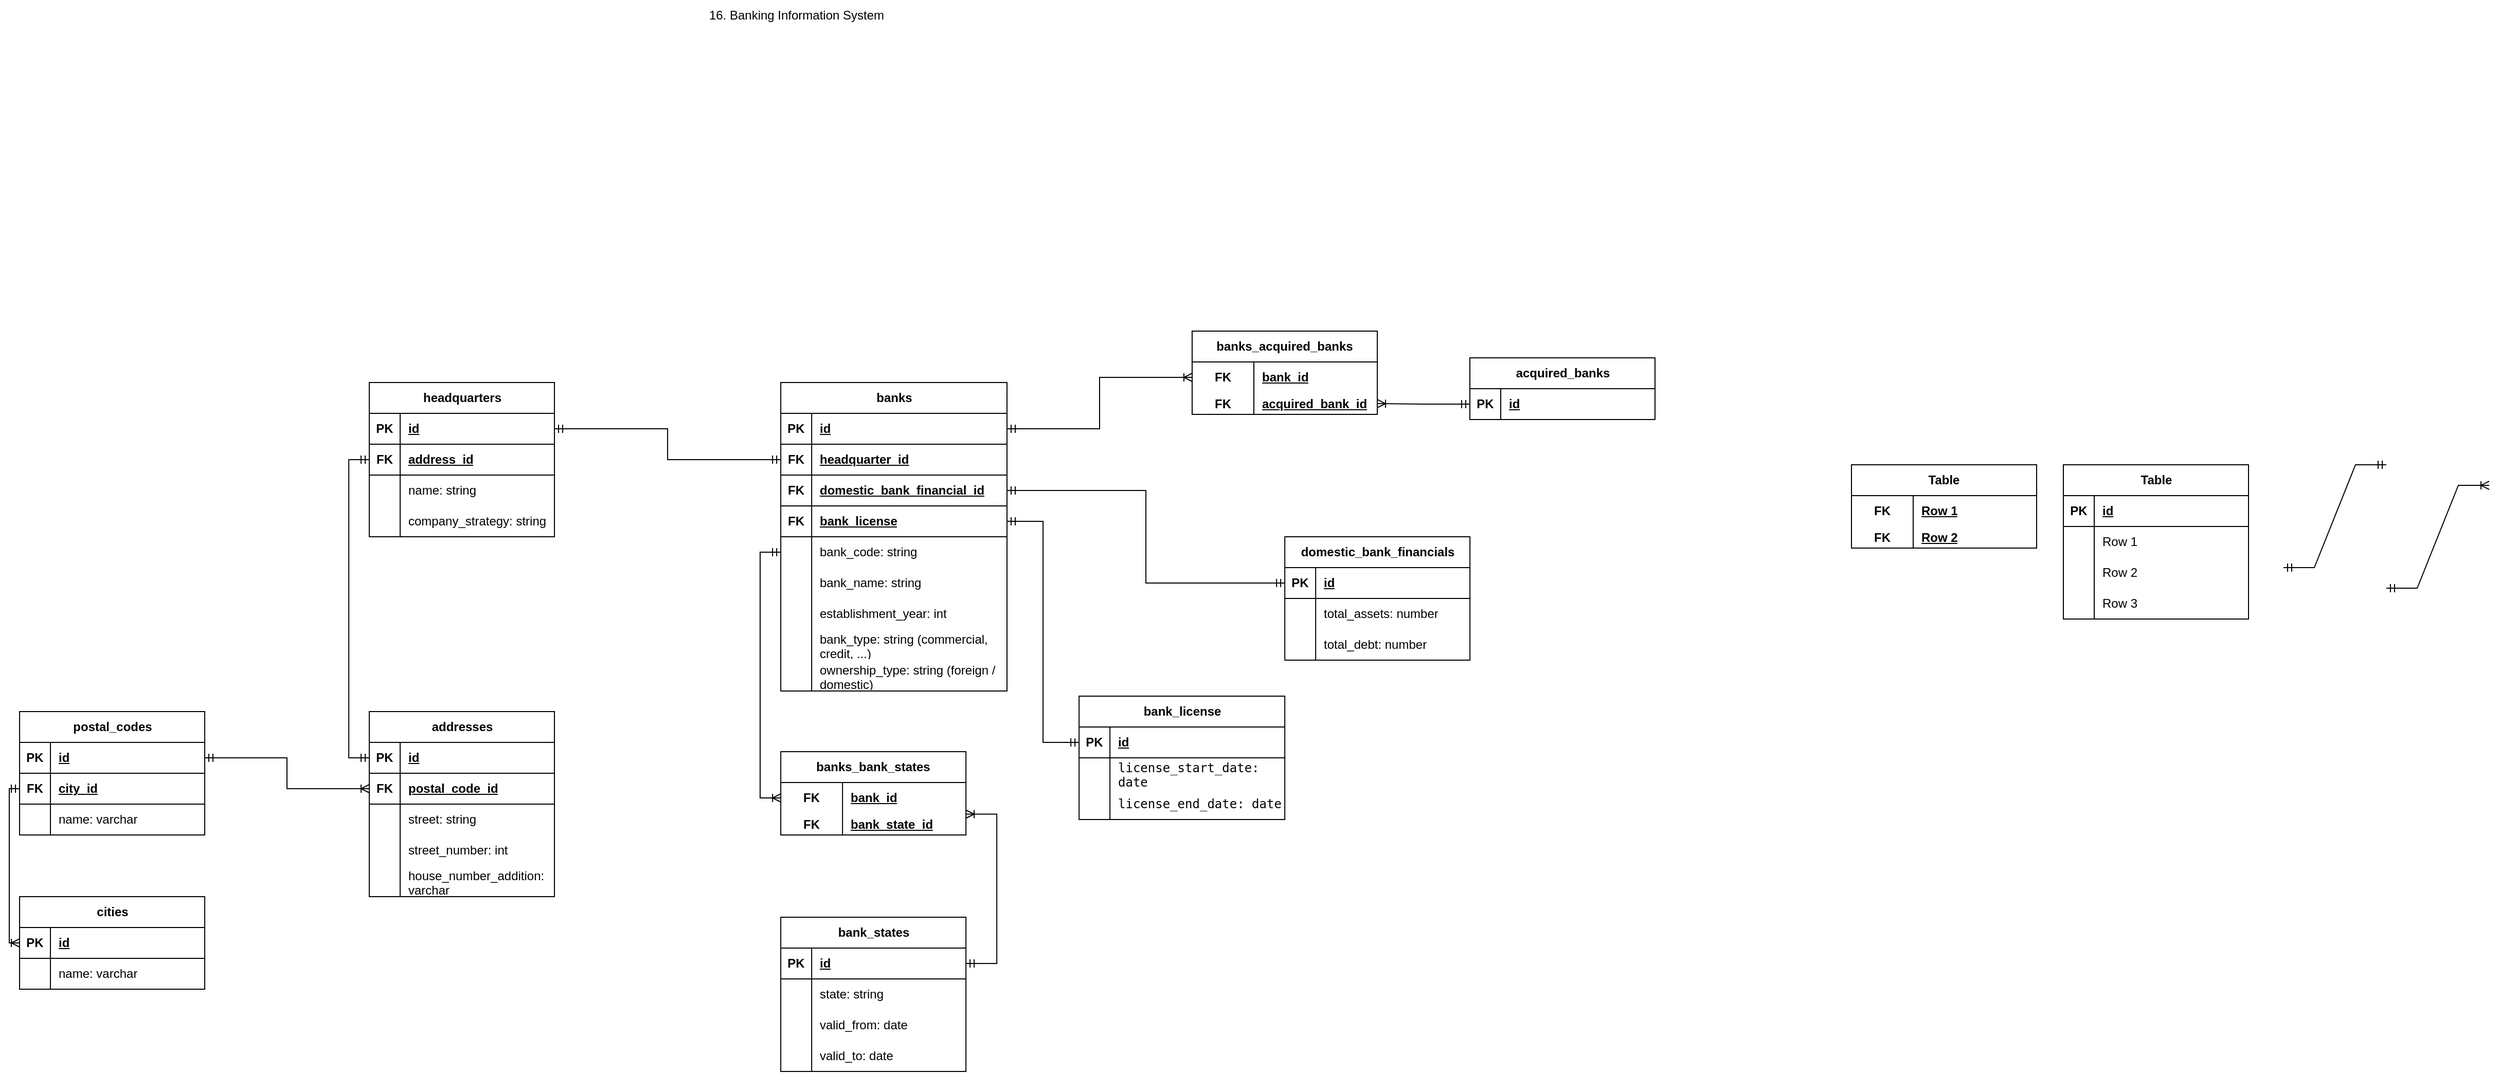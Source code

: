 <mxfile version="28.1.2">
  <diagram name="Seite-1" id="O4kuUY-iSttNeFvmn_jJ">
    <mxGraphModel dx="2037" dy="1061" grid="1" gridSize="10" guides="1" tooltips="1" connect="1" arrows="1" fold="1" page="1" pageScale="1" pageWidth="827" pageHeight="1169" math="0" shadow="0">
      <root>
        <mxCell id="0" />
        <mxCell id="1" parent="0" />
        <mxCell id="hnY8kF6j4cLC_zVvnhcx-1" value="Table" style="shape=table;startSize=30;container=1;collapsible=1;childLayout=tableLayout;fixedRows=1;rowLines=0;fontStyle=1;align=center;resizeLast=1;html=1;" parent="1" vertex="1">
          <mxGeometry x="2067" y="500" width="180" height="150" as="geometry" />
        </mxCell>
        <mxCell id="hnY8kF6j4cLC_zVvnhcx-2" value="" style="shape=tableRow;horizontal=0;startSize=0;swimlaneHead=0;swimlaneBody=0;fillColor=none;collapsible=0;dropTarget=0;points=[[0,0.5],[1,0.5]];portConstraint=eastwest;top=0;left=0;right=0;bottom=1;" parent="hnY8kF6j4cLC_zVvnhcx-1" vertex="1">
          <mxGeometry y="30" width="180" height="30" as="geometry" />
        </mxCell>
        <mxCell id="hnY8kF6j4cLC_zVvnhcx-3" value="PK" style="shape=partialRectangle;connectable=0;fillColor=none;top=0;left=0;bottom=0;right=0;fontStyle=1;overflow=hidden;whiteSpace=wrap;html=1;" parent="hnY8kF6j4cLC_zVvnhcx-2" vertex="1">
          <mxGeometry width="30" height="30" as="geometry">
            <mxRectangle width="30" height="30" as="alternateBounds" />
          </mxGeometry>
        </mxCell>
        <mxCell id="hnY8kF6j4cLC_zVvnhcx-4" value="id" style="shape=partialRectangle;connectable=0;fillColor=none;top=0;left=0;bottom=0;right=0;align=left;spacingLeft=6;fontStyle=5;overflow=hidden;whiteSpace=wrap;html=1;" parent="hnY8kF6j4cLC_zVvnhcx-2" vertex="1">
          <mxGeometry x="30" width="150" height="30" as="geometry">
            <mxRectangle width="150" height="30" as="alternateBounds" />
          </mxGeometry>
        </mxCell>
        <mxCell id="hnY8kF6j4cLC_zVvnhcx-5" value="" style="shape=tableRow;horizontal=0;startSize=0;swimlaneHead=0;swimlaneBody=0;fillColor=none;collapsible=0;dropTarget=0;points=[[0,0.5],[1,0.5]];portConstraint=eastwest;top=0;left=0;right=0;bottom=0;" parent="hnY8kF6j4cLC_zVvnhcx-1" vertex="1">
          <mxGeometry y="60" width="180" height="30" as="geometry" />
        </mxCell>
        <mxCell id="hnY8kF6j4cLC_zVvnhcx-6" value="" style="shape=partialRectangle;connectable=0;fillColor=none;top=0;left=0;bottom=0;right=0;editable=1;overflow=hidden;whiteSpace=wrap;html=1;" parent="hnY8kF6j4cLC_zVvnhcx-5" vertex="1">
          <mxGeometry width="30" height="30" as="geometry">
            <mxRectangle width="30" height="30" as="alternateBounds" />
          </mxGeometry>
        </mxCell>
        <mxCell id="hnY8kF6j4cLC_zVvnhcx-7" value="Row 1" style="shape=partialRectangle;connectable=0;fillColor=none;top=0;left=0;bottom=0;right=0;align=left;spacingLeft=6;overflow=hidden;whiteSpace=wrap;html=1;" parent="hnY8kF6j4cLC_zVvnhcx-5" vertex="1">
          <mxGeometry x="30" width="150" height="30" as="geometry">
            <mxRectangle width="150" height="30" as="alternateBounds" />
          </mxGeometry>
        </mxCell>
        <mxCell id="hnY8kF6j4cLC_zVvnhcx-8" value="" style="shape=tableRow;horizontal=0;startSize=0;swimlaneHead=0;swimlaneBody=0;fillColor=none;collapsible=0;dropTarget=0;points=[[0,0.5],[1,0.5]];portConstraint=eastwest;top=0;left=0;right=0;bottom=0;" parent="hnY8kF6j4cLC_zVvnhcx-1" vertex="1">
          <mxGeometry y="90" width="180" height="30" as="geometry" />
        </mxCell>
        <mxCell id="hnY8kF6j4cLC_zVvnhcx-9" value="" style="shape=partialRectangle;connectable=0;fillColor=none;top=0;left=0;bottom=0;right=0;editable=1;overflow=hidden;whiteSpace=wrap;html=1;" parent="hnY8kF6j4cLC_zVvnhcx-8" vertex="1">
          <mxGeometry width="30" height="30" as="geometry">
            <mxRectangle width="30" height="30" as="alternateBounds" />
          </mxGeometry>
        </mxCell>
        <mxCell id="hnY8kF6j4cLC_zVvnhcx-10" value="Row 2" style="shape=partialRectangle;connectable=0;fillColor=none;top=0;left=0;bottom=0;right=0;align=left;spacingLeft=6;overflow=hidden;whiteSpace=wrap;html=1;" parent="hnY8kF6j4cLC_zVvnhcx-8" vertex="1">
          <mxGeometry x="30" width="150" height="30" as="geometry">
            <mxRectangle width="150" height="30" as="alternateBounds" />
          </mxGeometry>
        </mxCell>
        <mxCell id="hnY8kF6j4cLC_zVvnhcx-11" value="" style="shape=tableRow;horizontal=0;startSize=0;swimlaneHead=0;swimlaneBody=0;fillColor=none;collapsible=0;dropTarget=0;points=[[0,0.5],[1,0.5]];portConstraint=eastwest;top=0;left=0;right=0;bottom=0;" parent="hnY8kF6j4cLC_zVvnhcx-1" vertex="1">
          <mxGeometry y="120" width="180" height="30" as="geometry" />
        </mxCell>
        <mxCell id="hnY8kF6j4cLC_zVvnhcx-12" value="" style="shape=partialRectangle;connectable=0;fillColor=none;top=0;left=0;bottom=0;right=0;editable=1;overflow=hidden;whiteSpace=wrap;html=1;" parent="hnY8kF6j4cLC_zVvnhcx-11" vertex="1">
          <mxGeometry width="30" height="30" as="geometry">
            <mxRectangle width="30" height="30" as="alternateBounds" />
          </mxGeometry>
        </mxCell>
        <mxCell id="hnY8kF6j4cLC_zVvnhcx-13" value="Row 3" style="shape=partialRectangle;connectable=0;fillColor=none;top=0;left=0;bottom=0;right=0;align=left;spacingLeft=6;overflow=hidden;whiteSpace=wrap;html=1;" parent="hnY8kF6j4cLC_zVvnhcx-11" vertex="1">
          <mxGeometry x="30" width="150" height="30" as="geometry">
            <mxRectangle width="150" height="30" as="alternateBounds" />
          </mxGeometry>
        </mxCell>
        <mxCell id="hnY8kF6j4cLC_zVvnhcx-14" value="" style="edgeStyle=entityRelationEdgeStyle;fontSize=12;html=1;endArrow=ERoneToMany;startArrow=ERmandOne;rounded=0;" parent="1" edge="1">
          <mxGeometry width="100" height="100" relative="1" as="geometry">
            <mxPoint x="2381" y="620" as="sourcePoint" />
            <mxPoint x="2481" y="520" as="targetPoint" />
          </mxGeometry>
        </mxCell>
        <mxCell id="hnY8kF6j4cLC_zVvnhcx-15" value="" style="edgeStyle=entityRelationEdgeStyle;fontSize=12;html=1;endArrow=ERmandOne;startArrow=ERmandOne;rounded=0;" parent="1" edge="1">
          <mxGeometry width="100" height="100" relative="1" as="geometry">
            <mxPoint x="2281" y="600" as="sourcePoint" />
            <mxPoint x="2381" y="500" as="targetPoint" />
          </mxGeometry>
        </mxCell>
        <mxCell id="hnY8kF6j4cLC_zVvnhcx-16" value="Table" style="shape=table;startSize=30;container=1;collapsible=1;childLayout=tableLayout;fixedRows=1;rowLines=0;fontStyle=1;align=center;resizeLast=1;html=1;whiteSpace=wrap;" parent="1" vertex="1">
          <mxGeometry x="1861" y="500" width="180" height="81" as="geometry" />
        </mxCell>
        <mxCell id="hnY8kF6j4cLC_zVvnhcx-17" value="" style="shape=tableRow;horizontal=0;startSize=0;swimlaneHead=0;swimlaneBody=0;fillColor=none;collapsible=0;dropTarget=0;points=[[0,0.5],[1,0.5]];portConstraint=eastwest;top=0;left=0;right=0;bottom=0;html=1;" parent="hnY8kF6j4cLC_zVvnhcx-16" vertex="1">
          <mxGeometry y="30" width="180" height="30" as="geometry" />
        </mxCell>
        <mxCell id="hnY8kF6j4cLC_zVvnhcx-18" value="FK" style="shape=partialRectangle;connectable=0;fillColor=none;top=0;left=0;bottom=0;right=0;fontStyle=1;overflow=hidden;html=1;whiteSpace=wrap;" parent="hnY8kF6j4cLC_zVvnhcx-17" vertex="1">
          <mxGeometry width="60" height="30" as="geometry">
            <mxRectangle width="60" height="30" as="alternateBounds" />
          </mxGeometry>
        </mxCell>
        <mxCell id="hnY8kF6j4cLC_zVvnhcx-19" value="Row 1" style="shape=partialRectangle;connectable=0;fillColor=none;top=0;left=0;bottom=0;right=0;align=left;spacingLeft=6;fontStyle=5;overflow=hidden;html=1;whiteSpace=wrap;" parent="hnY8kF6j4cLC_zVvnhcx-17" vertex="1">
          <mxGeometry x="60" width="120" height="30" as="geometry">
            <mxRectangle width="120" height="30" as="alternateBounds" />
          </mxGeometry>
        </mxCell>
        <mxCell id="hnY8kF6j4cLC_zVvnhcx-20" value="" style="shape=tableRow;horizontal=0;startSize=0;swimlaneHead=0;swimlaneBody=0;fillColor=none;collapsible=0;dropTarget=0;points=[[0,0.5],[1,0.5]];portConstraint=eastwest;top=0;left=0;right=0;bottom=1;html=1;" parent="hnY8kF6j4cLC_zVvnhcx-16" vertex="1">
          <mxGeometry y="60" width="180" height="21" as="geometry" />
        </mxCell>
        <mxCell id="hnY8kF6j4cLC_zVvnhcx-21" value="FK" style="shape=partialRectangle;connectable=0;fillColor=none;top=0;left=0;bottom=0;right=0;fontStyle=1;overflow=hidden;html=1;whiteSpace=wrap;" parent="hnY8kF6j4cLC_zVvnhcx-20" vertex="1">
          <mxGeometry width="60" height="21" as="geometry">
            <mxRectangle width="60" height="21" as="alternateBounds" />
          </mxGeometry>
        </mxCell>
        <mxCell id="hnY8kF6j4cLC_zVvnhcx-22" value="Row 2" style="shape=partialRectangle;connectable=0;fillColor=none;top=0;left=0;bottom=0;right=0;align=left;spacingLeft=6;fontStyle=5;overflow=hidden;html=1;whiteSpace=wrap;" parent="hnY8kF6j4cLC_zVvnhcx-20" vertex="1">
          <mxGeometry x="60" width="120" height="21" as="geometry">
            <mxRectangle width="120" height="21" as="alternateBounds" />
          </mxGeometry>
        </mxCell>
        <mxCell id="hnY8kF6j4cLC_zVvnhcx-23" value="16. Banking Information System" style="text;html=1;align=center;verticalAlign=middle;resizable=0;points=[];autosize=1;strokeColor=none;fillColor=none;" parent="1" vertex="1">
          <mxGeometry x="740" y="48" width="190" height="30" as="geometry" />
        </mxCell>
        <mxCell id="hnY8kF6j4cLC_zVvnhcx-24" value="banks" style="shape=table;startSize=30;container=1;collapsible=1;childLayout=tableLayout;fixedRows=1;rowLines=0;fontStyle=1;align=center;resizeLast=1;html=1;" parent="1" vertex="1">
          <mxGeometry x="820.09" y="420" width="219.91" height="300" as="geometry" />
        </mxCell>
        <mxCell id="hnY8kF6j4cLC_zVvnhcx-25" value="" style="shape=tableRow;horizontal=0;startSize=0;swimlaneHead=0;swimlaneBody=0;fillColor=none;collapsible=0;dropTarget=0;points=[[0,0.5],[1,0.5]];portConstraint=eastwest;top=0;left=0;right=0;bottom=1;" parent="hnY8kF6j4cLC_zVvnhcx-24" vertex="1">
          <mxGeometry y="30" width="219.91" height="30" as="geometry" />
        </mxCell>
        <mxCell id="hnY8kF6j4cLC_zVvnhcx-26" value="PK" style="shape=partialRectangle;connectable=0;fillColor=none;top=0;left=0;bottom=0;right=0;fontStyle=1;overflow=hidden;whiteSpace=wrap;html=1;" parent="hnY8kF6j4cLC_zVvnhcx-25" vertex="1">
          <mxGeometry width="30" height="30" as="geometry">
            <mxRectangle width="30" height="30" as="alternateBounds" />
          </mxGeometry>
        </mxCell>
        <mxCell id="hnY8kF6j4cLC_zVvnhcx-27" value="id" style="shape=partialRectangle;connectable=0;fillColor=none;top=0;left=0;bottom=0;right=0;align=left;spacingLeft=6;fontStyle=5;overflow=hidden;whiteSpace=wrap;html=1;" parent="hnY8kF6j4cLC_zVvnhcx-25" vertex="1">
          <mxGeometry x="30" width="189.91" height="30" as="geometry">
            <mxRectangle width="189.91" height="30" as="alternateBounds" />
          </mxGeometry>
        </mxCell>
        <mxCell id="hnY8kF6j4cLC_zVvnhcx-93" value="" style="shape=tableRow;horizontal=0;startSize=0;swimlaneHead=0;swimlaneBody=0;fillColor=none;collapsible=0;dropTarget=0;points=[[0,0.5],[1,0.5]];portConstraint=eastwest;top=0;left=0;right=0;bottom=1;" parent="hnY8kF6j4cLC_zVvnhcx-24" vertex="1">
          <mxGeometry y="60" width="219.91" height="30" as="geometry" />
        </mxCell>
        <mxCell id="hnY8kF6j4cLC_zVvnhcx-94" value="FK" style="shape=partialRectangle;connectable=0;fillColor=none;top=0;left=0;bottom=0;right=0;fontStyle=1;overflow=hidden;whiteSpace=wrap;html=1;" parent="hnY8kF6j4cLC_zVvnhcx-93" vertex="1">
          <mxGeometry width="30" height="30" as="geometry">
            <mxRectangle width="30" height="30" as="alternateBounds" />
          </mxGeometry>
        </mxCell>
        <mxCell id="hnY8kF6j4cLC_zVvnhcx-95" value="&lt;span style=&quot;text-align: center; text-wrap-mode: nowrap;&quot;&gt;headquarter_id&lt;/span&gt;" style="shape=partialRectangle;connectable=0;fillColor=none;top=0;left=0;bottom=0;right=0;align=left;spacingLeft=6;fontStyle=5;overflow=hidden;whiteSpace=wrap;html=1;" parent="hnY8kF6j4cLC_zVvnhcx-93" vertex="1">
          <mxGeometry x="30" width="189.91" height="30" as="geometry">
            <mxRectangle width="189.91" height="30" as="alternateBounds" />
          </mxGeometry>
        </mxCell>
        <mxCell id="hnY8kF6j4cLC_zVvnhcx-246" value="" style="shape=tableRow;horizontal=0;startSize=0;swimlaneHead=0;swimlaneBody=0;fillColor=none;collapsible=0;dropTarget=0;points=[[0,0.5],[1,0.5]];portConstraint=eastwest;top=0;left=0;right=0;bottom=1;" parent="hnY8kF6j4cLC_zVvnhcx-24" vertex="1">
          <mxGeometry y="90" width="219.91" height="30" as="geometry" />
        </mxCell>
        <mxCell id="hnY8kF6j4cLC_zVvnhcx-247" value="FK" style="shape=partialRectangle;connectable=0;fillColor=none;top=0;left=0;bottom=0;right=0;fontStyle=1;overflow=hidden;whiteSpace=wrap;html=1;" parent="hnY8kF6j4cLC_zVvnhcx-246" vertex="1">
          <mxGeometry width="30" height="30" as="geometry">
            <mxRectangle width="30" height="30" as="alternateBounds" />
          </mxGeometry>
        </mxCell>
        <mxCell id="hnY8kF6j4cLC_zVvnhcx-248" value="&lt;span style=&quot;text-align: center; text-wrap-mode: nowrap;&quot;&gt;domestic_bank_financial_id&lt;/span&gt;" style="shape=partialRectangle;connectable=0;fillColor=none;top=0;left=0;bottom=0;right=0;align=left;spacingLeft=6;fontStyle=5;overflow=hidden;whiteSpace=wrap;html=1;" parent="hnY8kF6j4cLC_zVvnhcx-246" vertex="1">
          <mxGeometry x="30" width="189.91" height="30" as="geometry">
            <mxRectangle width="189.91" height="30" as="alternateBounds" />
          </mxGeometry>
        </mxCell>
        <mxCell id="hnY8kF6j4cLC_zVvnhcx-249" value="" style="shape=tableRow;horizontal=0;startSize=0;swimlaneHead=0;swimlaneBody=0;fillColor=none;collapsible=0;dropTarget=0;points=[[0,0.5],[1,0.5]];portConstraint=eastwest;top=0;left=0;right=0;bottom=1;" parent="hnY8kF6j4cLC_zVvnhcx-24" vertex="1">
          <mxGeometry y="120" width="219.91" height="30" as="geometry" />
        </mxCell>
        <mxCell id="hnY8kF6j4cLC_zVvnhcx-250" value="FK" style="shape=partialRectangle;connectable=0;fillColor=none;top=0;left=0;bottom=0;right=0;fontStyle=1;overflow=hidden;whiteSpace=wrap;html=1;" parent="hnY8kF6j4cLC_zVvnhcx-249" vertex="1">
          <mxGeometry width="30" height="30" as="geometry">
            <mxRectangle width="30" height="30" as="alternateBounds" />
          </mxGeometry>
        </mxCell>
        <mxCell id="hnY8kF6j4cLC_zVvnhcx-251" value="&lt;span style=&quot;text-align: center; text-wrap-mode: nowrap;&quot;&gt;bank_license&lt;/span&gt;" style="shape=partialRectangle;connectable=0;fillColor=none;top=0;left=0;bottom=0;right=0;align=left;spacingLeft=6;fontStyle=5;overflow=hidden;whiteSpace=wrap;html=1;" parent="hnY8kF6j4cLC_zVvnhcx-249" vertex="1">
          <mxGeometry x="30" width="189.91" height="30" as="geometry">
            <mxRectangle width="189.91" height="30" as="alternateBounds" />
          </mxGeometry>
        </mxCell>
        <mxCell id="hnY8kF6j4cLC_zVvnhcx-28" value="" style="shape=tableRow;horizontal=0;startSize=0;swimlaneHead=0;swimlaneBody=0;fillColor=none;collapsible=0;dropTarget=0;points=[[0,0.5],[1,0.5]];portConstraint=eastwest;top=0;left=0;right=0;bottom=0;" parent="hnY8kF6j4cLC_zVvnhcx-24" vertex="1">
          <mxGeometry y="150" width="219.91" height="30" as="geometry" />
        </mxCell>
        <mxCell id="hnY8kF6j4cLC_zVvnhcx-29" value="" style="shape=partialRectangle;connectable=0;fillColor=none;top=0;left=0;bottom=0;right=0;editable=1;overflow=hidden;whiteSpace=wrap;html=1;" parent="hnY8kF6j4cLC_zVvnhcx-28" vertex="1">
          <mxGeometry width="30" height="30" as="geometry">
            <mxRectangle width="30" height="30" as="alternateBounds" />
          </mxGeometry>
        </mxCell>
        <mxCell id="hnY8kF6j4cLC_zVvnhcx-30" value="bank_code: string" style="shape=partialRectangle;connectable=0;fillColor=none;top=0;left=0;bottom=0;right=0;align=left;spacingLeft=6;overflow=hidden;whiteSpace=wrap;html=1;" parent="hnY8kF6j4cLC_zVvnhcx-28" vertex="1">
          <mxGeometry x="30" width="189.91" height="30" as="geometry">
            <mxRectangle width="189.91" height="30" as="alternateBounds" />
          </mxGeometry>
        </mxCell>
        <mxCell id="hnY8kF6j4cLC_zVvnhcx-31" value="" style="shape=tableRow;horizontal=0;startSize=0;swimlaneHead=0;swimlaneBody=0;fillColor=none;collapsible=0;dropTarget=0;points=[[0,0.5],[1,0.5]];portConstraint=eastwest;top=0;left=0;right=0;bottom=0;" parent="hnY8kF6j4cLC_zVvnhcx-24" vertex="1">
          <mxGeometry y="180" width="219.91" height="30" as="geometry" />
        </mxCell>
        <mxCell id="hnY8kF6j4cLC_zVvnhcx-32" value="" style="shape=partialRectangle;connectable=0;fillColor=none;top=0;left=0;bottom=0;right=0;editable=1;overflow=hidden;whiteSpace=wrap;html=1;" parent="hnY8kF6j4cLC_zVvnhcx-31" vertex="1">
          <mxGeometry width="30" height="30" as="geometry">
            <mxRectangle width="30" height="30" as="alternateBounds" />
          </mxGeometry>
        </mxCell>
        <mxCell id="hnY8kF6j4cLC_zVvnhcx-33" value="bank_name: string" style="shape=partialRectangle;connectable=0;fillColor=none;top=0;left=0;bottom=0;right=0;align=left;spacingLeft=6;overflow=hidden;whiteSpace=wrap;html=1;" parent="hnY8kF6j4cLC_zVvnhcx-31" vertex="1">
          <mxGeometry x="30" width="189.91" height="30" as="geometry">
            <mxRectangle width="189.91" height="30" as="alternateBounds" />
          </mxGeometry>
        </mxCell>
        <mxCell id="hnY8kF6j4cLC_zVvnhcx-34" value="" style="shape=tableRow;horizontal=0;startSize=0;swimlaneHead=0;swimlaneBody=0;fillColor=none;collapsible=0;dropTarget=0;points=[[0,0.5],[1,0.5]];portConstraint=eastwest;top=0;left=0;right=0;bottom=0;" parent="hnY8kF6j4cLC_zVvnhcx-24" vertex="1">
          <mxGeometry y="210" width="219.91" height="30" as="geometry" />
        </mxCell>
        <mxCell id="hnY8kF6j4cLC_zVvnhcx-35" value="" style="shape=partialRectangle;connectable=0;fillColor=none;top=0;left=0;bottom=0;right=0;editable=1;overflow=hidden;whiteSpace=wrap;html=1;" parent="hnY8kF6j4cLC_zVvnhcx-34" vertex="1">
          <mxGeometry width="30" height="30" as="geometry">
            <mxRectangle width="30" height="30" as="alternateBounds" />
          </mxGeometry>
        </mxCell>
        <mxCell id="hnY8kF6j4cLC_zVvnhcx-36" value="establishment_year: int" style="shape=partialRectangle;connectable=0;fillColor=none;top=0;left=0;bottom=0;right=0;align=left;spacingLeft=6;overflow=hidden;whiteSpace=wrap;html=1;" parent="hnY8kF6j4cLC_zVvnhcx-34" vertex="1">
          <mxGeometry x="30" width="189.91" height="30" as="geometry">
            <mxRectangle width="189.91" height="30" as="alternateBounds" />
          </mxGeometry>
        </mxCell>
        <mxCell id="hnY8kF6j4cLC_zVvnhcx-50" value="" style="shape=tableRow;horizontal=0;startSize=0;swimlaneHead=0;swimlaneBody=0;fillColor=none;collapsible=0;dropTarget=0;points=[[0,0.5],[1,0.5]];portConstraint=eastwest;top=0;left=0;right=0;bottom=0;" parent="hnY8kF6j4cLC_zVvnhcx-24" vertex="1">
          <mxGeometry y="240" width="219.91" height="30" as="geometry" />
        </mxCell>
        <mxCell id="hnY8kF6j4cLC_zVvnhcx-51" value="" style="shape=partialRectangle;connectable=0;fillColor=none;top=0;left=0;bottom=0;right=0;editable=1;overflow=hidden;whiteSpace=wrap;html=1;" parent="hnY8kF6j4cLC_zVvnhcx-50" vertex="1">
          <mxGeometry width="30" height="30" as="geometry">
            <mxRectangle width="30" height="30" as="alternateBounds" />
          </mxGeometry>
        </mxCell>
        <mxCell id="hnY8kF6j4cLC_zVvnhcx-52" value="bank_type: string (commercial, credit, ...)" style="shape=partialRectangle;connectable=0;fillColor=none;top=0;left=0;bottom=0;right=0;align=left;spacingLeft=6;overflow=hidden;whiteSpace=wrap;html=1;" parent="hnY8kF6j4cLC_zVvnhcx-50" vertex="1">
          <mxGeometry x="30" width="189.91" height="30" as="geometry">
            <mxRectangle width="189.91" height="30" as="alternateBounds" />
          </mxGeometry>
        </mxCell>
        <mxCell id="hnY8kF6j4cLC_zVvnhcx-180" value="" style="shape=tableRow;horizontal=0;startSize=0;swimlaneHead=0;swimlaneBody=0;fillColor=none;collapsible=0;dropTarget=0;points=[[0,0.5],[1,0.5]];portConstraint=eastwest;top=0;left=0;right=0;bottom=0;" parent="hnY8kF6j4cLC_zVvnhcx-24" vertex="1">
          <mxGeometry y="270" width="219.91" height="30" as="geometry" />
        </mxCell>
        <mxCell id="hnY8kF6j4cLC_zVvnhcx-181" value="" style="shape=partialRectangle;connectable=0;fillColor=none;top=0;left=0;bottom=0;right=0;editable=1;overflow=hidden;whiteSpace=wrap;html=1;" parent="hnY8kF6j4cLC_zVvnhcx-180" vertex="1">
          <mxGeometry width="30" height="30" as="geometry">
            <mxRectangle width="30" height="30" as="alternateBounds" />
          </mxGeometry>
        </mxCell>
        <mxCell id="hnY8kF6j4cLC_zVvnhcx-182" value="ownership_type: string (foreign / domestic)" style="shape=partialRectangle;connectable=0;fillColor=none;top=0;left=0;bottom=0;right=0;align=left;spacingLeft=6;overflow=hidden;whiteSpace=wrap;html=1;" parent="hnY8kF6j4cLC_zVvnhcx-180" vertex="1">
          <mxGeometry x="30" width="189.91" height="30" as="geometry">
            <mxRectangle width="189.91" height="30" as="alternateBounds" />
          </mxGeometry>
        </mxCell>
        <mxCell id="hnY8kF6j4cLC_zVvnhcx-37" value="headquarters" style="shape=table;startSize=30;container=1;collapsible=1;childLayout=tableLayout;fixedRows=1;rowLines=0;fontStyle=1;align=center;resizeLast=1;html=1;" parent="1" vertex="1">
          <mxGeometry x="420.03" y="420" width="180" height="150" as="geometry" />
        </mxCell>
        <mxCell id="hnY8kF6j4cLC_zVvnhcx-38" value="" style="shape=tableRow;horizontal=0;startSize=0;swimlaneHead=0;swimlaneBody=0;fillColor=none;collapsible=0;dropTarget=0;points=[[0,0.5],[1,0.5]];portConstraint=eastwest;top=0;left=0;right=0;bottom=1;" parent="hnY8kF6j4cLC_zVvnhcx-37" vertex="1">
          <mxGeometry y="30" width="180" height="30" as="geometry" />
        </mxCell>
        <mxCell id="hnY8kF6j4cLC_zVvnhcx-39" value="PK" style="shape=partialRectangle;connectable=0;fillColor=none;top=0;left=0;bottom=0;right=0;fontStyle=1;overflow=hidden;whiteSpace=wrap;html=1;" parent="hnY8kF6j4cLC_zVvnhcx-38" vertex="1">
          <mxGeometry width="30" height="30" as="geometry">
            <mxRectangle width="30" height="30" as="alternateBounds" />
          </mxGeometry>
        </mxCell>
        <mxCell id="hnY8kF6j4cLC_zVvnhcx-40" value="id" style="shape=partialRectangle;connectable=0;fillColor=none;top=0;left=0;bottom=0;right=0;align=left;spacingLeft=6;fontStyle=5;overflow=hidden;whiteSpace=wrap;html=1;" parent="hnY8kF6j4cLC_zVvnhcx-38" vertex="1">
          <mxGeometry x="30" width="150" height="30" as="geometry">
            <mxRectangle width="150" height="30" as="alternateBounds" />
          </mxGeometry>
        </mxCell>
        <mxCell id="hnY8kF6j4cLC_zVvnhcx-53" value="" style="shape=tableRow;horizontal=0;startSize=0;swimlaneHead=0;swimlaneBody=0;fillColor=none;collapsible=0;dropTarget=0;points=[[0,0.5],[1,0.5]];portConstraint=eastwest;top=0;left=0;right=0;bottom=1;" parent="hnY8kF6j4cLC_zVvnhcx-37" vertex="1">
          <mxGeometry y="60" width="180" height="30" as="geometry" />
        </mxCell>
        <mxCell id="hnY8kF6j4cLC_zVvnhcx-54" value="FK" style="shape=partialRectangle;connectable=0;fillColor=none;top=0;left=0;bottom=0;right=0;fontStyle=1;overflow=hidden;whiteSpace=wrap;html=1;" parent="hnY8kF6j4cLC_zVvnhcx-53" vertex="1">
          <mxGeometry width="30" height="30" as="geometry">
            <mxRectangle width="30" height="30" as="alternateBounds" />
          </mxGeometry>
        </mxCell>
        <mxCell id="hnY8kF6j4cLC_zVvnhcx-55" value="address_id" style="shape=partialRectangle;connectable=0;fillColor=none;top=0;left=0;bottom=0;right=0;align=left;spacingLeft=6;fontStyle=5;overflow=hidden;whiteSpace=wrap;html=1;" parent="hnY8kF6j4cLC_zVvnhcx-53" vertex="1">
          <mxGeometry x="30" width="150" height="30" as="geometry">
            <mxRectangle width="150" height="30" as="alternateBounds" />
          </mxGeometry>
        </mxCell>
        <mxCell id="hnY8kF6j4cLC_zVvnhcx-41" value="" style="shape=tableRow;horizontal=0;startSize=0;swimlaneHead=0;swimlaneBody=0;fillColor=none;collapsible=0;dropTarget=0;points=[[0,0.5],[1,0.5]];portConstraint=eastwest;top=0;left=0;right=0;bottom=0;" parent="hnY8kF6j4cLC_zVvnhcx-37" vertex="1">
          <mxGeometry y="90" width="180" height="30" as="geometry" />
        </mxCell>
        <mxCell id="hnY8kF6j4cLC_zVvnhcx-42" value="" style="shape=partialRectangle;connectable=0;fillColor=none;top=0;left=0;bottom=0;right=0;editable=1;overflow=hidden;whiteSpace=wrap;html=1;" parent="hnY8kF6j4cLC_zVvnhcx-41" vertex="1">
          <mxGeometry width="30" height="30" as="geometry">
            <mxRectangle width="30" height="30" as="alternateBounds" />
          </mxGeometry>
        </mxCell>
        <mxCell id="hnY8kF6j4cLC_zVvnhcx-43" value="name: string" style="shape=partialRectangle;connectable=0;fillColor=none;top=0;left=0;bottom=0;right=0;align=left;spacingLeft=6;overflow=hidden;whiteSpace=wrap;html=1;" parent="hnY8kF6j4cLC_zVvnhcx-41" vertex="1">
          <mxGeometry x="30" width="150" height="30" as="geometry">
            <mxRectangle width="150" height="30" as="alternateBounds" />
          </mxGeometry>
        </mxCell>
        <mxCell id="hnY8kF6j4cLC_zVvnhcx-44" value="" style="shape=tableRow;horizontal=0;startSize=0;swimlaneHead=0;swimlaneBody=0;fillColor=none;collapsible=0;dropTarget=0;points=[[0,0.5],[1,0.5]];portConstraint=eastwest;top=0;left=0;right=0;bottom=0;" parent="hnY8kF6j4cLC_zVvnhcx-37" vertex="1">
          <mxGeometry y="120" width="180" height="30" as="geometry" />
        </mxCell>
        <mxCell id="hnY8kF6j4cLC_zVvnhcx-45" value="" style="shape=partialRectangle;connectable=0;fillColor=none;top=0;left=0;bottom=0;right=0;editable=1;overflow=hidden;whiteSpace=wrap;html=1;" parent="hnY8kF6j4cLC_zVvnhcx-44" vertex="1">
          <mxGeometry width="30" height="30" as="geometry">
            <mxRectangle width="30" height="30" as="alternateBounds" />
          </mxGeometry>
        </mxCell>
        <mxCell id="hnY8kF6j4cLC_zVvnhcx-46" value="company_strategy: string" style="shape=partialRectangle;connectable=0;fillColor=none;top=0;left=0;bottom=0;right=0;align=left;spacingLeft=6;overflow=hidden;whiteSpace=wrap;html=1;" parent="hnY8kF6j4cLC_zVvnhcx-44" vertex="1">
          <mxGeometry x="30" width="150" height="30" as="geometry">
            <mxRectangle width="150" height="30" as="alternateBounds" />
          </mxGeometry>
        </mxCell>
        <mxCell id="hnY8kF6j4cLC_zVvnhcx-56" value="addresses" style="shape=table;startSize=30;container=1;collapsible=1;childLayout=tableLayout;fixedRows=1;rowLines=0;fontStyle=1;align=center;resizeLast=1;html=1;" parent="1" vertex="1">
          <mxGeometry x="420.03" y="740" width="180" height="180" as="geometry" />
        </mxCell>
        <mxCell id="hnY8kF6j4cLC_zVvnhcx-57" value="" style="shape=tableRow;horizontal=0;startSize=0;swimlaneHead=0;swimlaneBody=0;fillColor=none;collapsible=0;dropTarget=0;points=[[0,0.5],[1,0.5]];portConstraint=eastwest;top=0;left=0;right=0;bottom=1;" parent="hnY8kF6j4cLC_zVvnhcx-56" vertex="1">
          <mxGeometry y="30" width="180" height="30" as="geometry" />
        </mxCell>
        <mxCell id="hnY8kF6j4cLC_zVvnhcx-58" value="PK" style="shape=partialRectangle;connectable=0;fillColor=none;top=0;left=0;bottom=0;right=0;fontStyle=1;overflow=hidden;whiteSpace=wrap;html=1;" parent="hnY8kF6j4cLC_zVvnhcx-57" vertex="1">
          <mxGeometry width="30" height="30" as="geometry">
            <mxRectangle width="30" height="30" as="alternateBounds" />
          </mxGeometry>
        </mxCell>
        <mxCell id="hnY8kF6j4cLC_zVvnhcx-59" value="id" style="shape=partialRectangle;connectable=0;fillColor=none;top=0;left=0;bottom=0;right=0;align=left;spacingLeft=6;fontStyle=5;overflow=hidden;whiteSpace=wrap;html=1;" parent="hnY8kF6j4cLC_zVvnhcx-57" vertex="1">
          <mxGeometry x="30" width="150" height="30" as="geometry">
            <mxRectangle width="150" height="30" as="alternateBounds" />
          </mxGeometry>
        </mxCell>
        <mxCell id="hnY8kF6j4cLC_zVvnhcx-60" value="" style="shape=tableRow;horizontal=0;startSize=0;swimlaneHead=0;swimlaneBody=0;fillColor=none;collapsible=0;dropTarget=0;points=[[0,0.5],[1,0.5]];portConstraint=eastwest;top=0;left=0;right=0;bottom=1;" parent="hnY8kF6j4cLC_zVvnhcx-56" vertex="1">
          <mxGeometry y="60" width="180" height="30" as="geometry" />
        </mxCell>
        <mxCell id="hnY8kF6j4cLC_zVvnhcx-61" value="FK" style="shape=partialRectangle;connectable=0;fillColor=none;top=0;left=0;bottom=0;right=0;fontStyle=1;overflow=hidden;whiteSpace=wrap;html=1;" parent="hnY8kF6j4cLC_zVvnhcx-60" vertex="1">
          <mxGeometry width="30" height="30" as="geometry">
            <mxRectangle width="30" height="30" as="alternateBounds" />
          </mxGeometry>
        </mxCell>
        <mxCell id="hnY8kF6j4cLC_zVvnhcx-62" value="&lt;span style=&quot;text-align: center; text-wrap-mode: nowrap;&quot;&gt;postal_code_id&lt;/span&gt;" style="shape=partialRectangle;connectable=0;fillColor=none;top=0;left=0;bottom=0;right=0;align=left;spacingLeft=6;fontStyle=5;overflow=hidden;whiteSpace=wrap;html=1;" parent="hnY8kF6j4cLC_zVvnhcx-60" vertex="1">
          <mxGeometry x="30" width="150" height="30" as="geometry">
            <mxRectangle width="150" height="30" as="alternateBounds" />
          </mxGeometry>
        </mxCell>
        <mxCell id="hnY8kF6j4cLC_zVvnhcx-63" value="" style="shape=tableRow;horizontal=0;startSize=0;swimlaneHead=0;swimlaneBody=0;fillColor=none;collapsible=0;dropTarget=0;points=[[0,0.5],[1,0.5]];portConstraint=eastwest;top=0;left=0;right=0;bottom=0;" parent="hnY8kF6j4cLC_zVvnhcx-56" vertex="1">
          <mxGeometry y="90" width="180" height="30" as="geometry" />
        </mxCell>
        <mxCell id="hnY8kF6j4cLC_zVvnhcx-64" value="" style="shape=partialRectangle;connectable=0;fillColor=none;top=0;left=0;bottom=0;right=0;editable=1;overflow=hidden;whiteSpace=wrap;html=1;" parent="hnY8kF6j4cLC_zVvnhcx-63" vertex="1">
          <mxGeometry width="30" height="30" as="geometry">
            <mxRectangle width="30" height="30" as="alternateBounds" />
          </mxGeometry>
        </mxCell>
        <mxCell id="hnY8kF6j4cLC_zVvnhcx-65" value="street: string" style="shape=partialRectangle;connectable=0;fillColor=none;top=0;left=0;bottom=0;right=0;align=left;spacingLeft=6;overflow=hidden;whiteSpace=wrap;html=1;" parent="hnY8kF6j4cLC_zVvnhcx-63" vertex="1">
          <mxGeometry x="30" width="150" height="30" as="geometry">
            <mxRectangle width="150" height="30" as="alternateBounds" />
          </mxGeometry>
        </mxCell>
        <mxCell id="hnY8kF6j4cLC_zVvnhcx-66" value="" style="shape=tableRow;horizontal=0;startSize=0;swimlaneHead=0;swimlaneBody=0;fillColor=none;collapsible=0;dropTarget=0;points=[[0,0.5],[1,0.5]];portConstraint=eastwest;top=0;left=0;right=0;bottom=0;" parent="hnY8kF6j4cLC_zVvnhcx-56" vertex="1">
          <mxGeometry y="120" width="180" height="30" as="geometry" />
        </mxCell>
        <mxCell id="hnY8kF6j4cLC_zVvnhcx-67" value="" style="shape=partialRectangle;connectable=0;fillColor=none;top=0;left=0;bottom=0;right=0;editable=1;overflow=hidden;whiteSpace=wrap;html=1;" parent="hnY8kF6j4cLC_zVvnhcx-66" vertex="1">
          <mxGeometry width="30" height="30" as="geometry">
            <mxRectangle width="30" height="30" as="alternateBounds" />
          </mxGeometry>
        </mxCell>
        <mxCell id="hnY8kF6j4cLC_zVvnhcx-68" value="street_number: int" style="shape=partialRectangle;connectable=0;fillColor=none;top=0;left=0;bottom=0;right=0;align=left;spacingLeft=6;overflow=hidden;whiteSpace=wrap;html=1;" parent="hnY8kF6j4cLC_zVvnhcx-66" vertex="1">
          <mxGeometry x="30" width="150" height="30" as="geometry">
            <mxRectangle width="150" height="30" as="alternateBounds" />
          </mxGeometry>
        </mxCell>
        <mxCell id="hnY8kF6j4cLC_zVvnhcx-69" value="" style="shape=tableRow;horizontal=0;startSize=0;swimlaneHead=0;swimlaneBody=0;fillColor=none;collapsible=0;dropTarget=0;points=[[0,0.5],[1,0.5]];portConstraint=eastwest;top=0;left=0;right=0;bottom=0;" parent="hnY8kF6j4cLC_zVvnhcx-56" vertex="1">
          <mxGeometry y="150" width="180" height="30" as="geometry" />
        </mxCell>
        <mxCell id="hnY8kF6j4cLC_zVvnhcx-70" value="" style="shape=partialRectangle;connectable=0;fillColor=none;top=0;left=0;bottom=0;right=0;editable=1;overflow=hidden;whiteSpace=wrap;html=1;" parent="hnY8kF6j4cLC_zVvnhcx-69" vertex="1">
          <mxGeometry width="30" height="30" as="geometry">
            <mxRectangle width="30" height="30" as="alternateBounds" />
          </mxGeometry>
        </mxCell>
        <mxCell id="hnY8kF6j4cLC_zVvnhcx-71" value="house_number_addition: varchar" style="shape=partialRectangle;connectable=0;fillColor=none;top=0;left=0;bottom=0;right=0;align=left;spacingLeft=6;overflow=hidden;whiteSpace=wrap;html=1;" parent="hnY8kF6j4cLC_zVvnhcx-69" vertex="1">
          <mxGeometry x="30" width="150" height="30" as="geometry">
            <mxRectangle width="150" height="30" as="alternateBounds" />
          </mxGeometry>
        </mxCell>
        <mxCell id="hnY8kF6j4cLC_zVvnhcx-72" value="cities" style="shape=table;startSize=30;container=1;collapsible=1;childLayout=tableLayout;fixedRows=1;rowLines=0;fontStyle=1;align=center;resizeLast=1;html=1;" parent="1" vertex="1">
          <mxGeometry x="80.03" y="920" width="180" height="90" as="geometry" />
        </mxCell>
        <mxCell id="hnY8kF6j4cLC_zVvnhcx-73" value="" style="shape=tableRow;horizontal=0;startSize=0;swimlaneHead=0;swimlaneBody=0;fillColor=none;collapsible=0;dropTarget=0;points=[[0,0.5],[1,0.5]];portConstraint=eastwest;top=0;left=0;right=0;bottom=1;" parent="hnY8kF6j4cLC_zVvnhcx-72" vertex="1">
          <mxGeometry y="30" width="180" height="30" as="geometry" />
        </mxCell>
        <mxCell id="hnY8kF6j4cLC_zVvnhcx-74" value="PK" style="shape=partialRectangle;connectable=0;fillColor=none;top=0;left=0;bottom=0;right=0;fontStyle=1;overflow=hidden;whiteSpace=wrap;html=1;" parent="hnY8kF6j4cLC_zVvnhcx-73" vertex="1">
          <mxGeometry width="30" height="30" as="geometry">
            <mxRectangle width="30" height="30" as="alternateBounds" />
          </mxGeometry>
        </mxCell>
        <mxCell id="hnY8kF6j4cLC_zVvnhcx-75" value="id" style="shape=partialRectangle;connectable=0;fillColor=none;top=0;left=0;bottom=0;right=0;align=left;spacingLeft=6;fontStyle=5;overflow=hidden;whiteSpace=wrap;html=1;" parent="hnY8kF6j4cLC_zVvnhcx-73" vertex="1">
          <mxGeometry x="30" width="150" height="30" as="geometry">
            <mxRectangle width="150" height="30" as="alternateBounds" />
          </mxGeometry>
        </mxCell>
        <mxCell id="hnY8kF6j4cLC_zVvnhcx-76" value="" style="shape=tableRow;horizontal=0;startSize=0;swimlaneHead=0;swimlaneBody=0;fillColor=none;collapsible=0;dropTarget=0;points=[[0,0.5],[1,0.5]];portConstraint=eastwest;top=0;left=0;right=0;bottom=0;" parent="hnY8kF6j4cLC_zVvnhcx-72" vertex="1">
          <mxGeometry y="60" width="180" height="30" as="geometry" />
        </mxCell>
        <mxCell id="hnY8kF6j4cLC_zVvnhcx-77" value="" style="shape=partialRectangle;connectable=0;fillColor=none;top=0;left=0;bottom=0;right=0;editable=1;overflow=hidden;whiteSpace=wrap;html=1;" parent="hnY8kF6j4cLC_zVvnhcx-76" vertex="1">
          <mxGeometry width="30" height="30" as="geometry">
            <mxRectangle width="30" height="30" as="alternateBounds" />
          </mxGeometry>
        </mxCell>
        <mxCell id="hnY8kF6j4cLC_zVvnhcx-78" value="name: varchar" style="shape=partialRectangle;connectable=0;fillColor=none;top=0;left=0;bottom=0;right=0;align=left;spacingLeft=6;overflow=hidden;whiteSpace=wrap;html=1;" parent="hnY8kF6j4cLC_zVvnhcx-76" vertex="1">
          <mxGeometry x="30" width="150" height="30" as="geometry">
            <mxRectangle width="150" height="30" as="alternateBounds" />
          </mxGeometry>
        </mxCell>
        <mxCell id="hnY8kF6j4cLC_zVvnhcx-79" value="postal_codes" style="shape=table;startSize=30;container=1;collapsible=1;childLayout=tableLayout;fixedRows=1;rowLines=0;fontStyle=1;align=center;resizeLast=1;html=1;" parent="1" vertex="1">
          <mxGeometry x="80.03" y="740" width="180" height="120" as="geometry" />
        </mxCell>
        <mxCell id="hnY8kF6j4cLC_zVvnhcx-80" value="" style="shape=tableRow;horizontal=0;startSize=0;swimlaneHead=0;swimlaneBody=0;fillColor=none;collapsible=0;dropTarget=0;points=[[0,0.5],[1,0.5]];portConstraint=eastwest;top=0;left=0;right=0;bottom=1;" parent="hnY8kF6j4cLC_zVvnhcx-79" vertex="1">
          <mxGeometry y="30" width="180" height="30" as="geometry" />
        </mxCell>
        <mxCell id="hnY8kF6j4cLC_zVvnhcx-81" value="PK" style="shape=partialRectangle;connectable=0;fillColor=none;top=0;left=0;bottom=0;right=0;fontStyle=1;overflow=hidden;whiteSpace=wrap;html=1;" parent="hnY8kF6j4cLC_zVvnhcx-80" vertex="1">
          <mxGeometry width="30" height="30" as="geometry">
            <mxRectangle width="30" height="30" as="alternateBounds" />
          </mxGeometry>
        </mxCell>
        <mxCell id="hnY8kF6j4cLC_zVvnhcx-82" value="id" style="shape=partialRectangle;connectable=0;fillColor=none;top=0;left=0;bottom=0;right=0;align=left;spacingLeft=6;fontStyle=5;overflow=hidden;whiteSpace=wrap;html=1;" parent="hnY8kF6j4cLC_zVvnhcx-80" vertex="1">
          <mxGeometry x="30" width="150" height="30" as="geometry">
            <mxRectangle width="150" height="30" as="alternateBounds" />
          </mxGeometry>
        </mxCell>
        <mxCell id="hnY8kF6j4cLC_zVvnhcx-83" value="" style="shape=tableRow;horizontal=0;startSize=0;swimlaneHead=0;swimlaneBody=0;fillColor=none;collapsible=0;dropTarget=0;points=[[0,0.5],[1,0.5]];portConstraint=eastwest;top=0;left=0;right=0;bottom=1;" parent="hnY8kF6j4cLC_zVvnhcx-79" vertex="1">
          <mxGeometry y="60" width="180" height="30" as="geometry" />
        </mxCell>
        <mxCell id="hnY8kF6j4cLC_zVvnhcx-84" value="FK" style="shape=partialRectangle;connectable=0;fillColor=none;top=0;left=0;bottom=0;right=0;fontStyle=1;overflow=hidden;whiteSpace=wrap;html=1;" parent="hnY8kF6j4cLC_zVvnhcx-83" vertex="1">
          <mxGeometry width="30" height="30" as="geometry">
            <mxRectangle width="30" height="30" as="alternateBounds" />
          </mxGeometry>
        </mxCell>
        <mxCell id="hnY8kF6j4cLC_zVvnhcx-85" value="city_id" style="shape=partialRectangle;connectable=0;fillColor=none;top=0;left=0;bottom=0;right=0;align=left;spacingLeft=6;fontStyle=5;overflow=hidden;whiteSpace=wrap;html=1;" parent="hnY8kF6j4cLC_zVvnhcx-83" vertex="1">
          <mxGeometry x="30" width="150" height="30" as="geometry">
            <mxRectangle width="150" height="30" as="alternateBounds" />
          </mxGeometry>
        </mxCell>
        <mxCell id="hnY8kF6j4cLC_zVvnhcx-86" value="" style="shape=tableRow;horizontal=0;startSize=0;swimlaneHead=0;swimlaneBody=0;fillColor=none;collapsible=0;dropTarget=0;points=[[0,0.5],[1,0.5]];portConstraint=eastwest;top=0;left=0;right=0;bottom=0;" parent="hnY8kF6j4cLC_zVvnhcx-79" vertex="1">
          <mxGeometry y="90" width="180" height="30" as="geometry" />
        </mxCell>
        <mxCell id="hnY8kF6j4cLC_zVvnhcx-87" value="" style="shape=partialRectangle;connectable=0;fillColor=none;top=0;left=0;bottom=0;right=0;editable=1;overflow=hidden;whiteSpace=wrap;html=1;" parent="hnY8kF6j4cLC_zVvnhcx-86" vertex="1">
          <mxGeometry width="30" height="30" as="geometry">
            <mxRectangle width="30" height="30" as="alternateBounds" />
          </mxGeometry>
        </mxCell>
        <mxCell id="hnY8kF6j4cLC_zVvnhcx-88" value="name: varchar" style="shape=partialRectangle;connectable=0;fillColor=none;top=0;left=0;bottom=0;right=0;align=left;spacingLeft=6;overflow=hidden;whiteSpace=wrap;html=1;" parent="hnY8kF6j4cLC_zVvnhcx-86" vertex="1">
          <mxGeometry x="30" width="150" height="30" as="geometry">
            <mxRectangle width="150" height="30" as="alternateBounds" />
          </mxGeometry>
        </mxCell>
        <mxCell id="hnY8kF6j4cLC_zVvnhcx-89" value="" style="edgeStyle=orthogonalEdgeStyle;fontSize=12;html=1;endArrow=ERoneToMany;startArrow=ERmandOne;rounded=0;entryX=0;entryY=0.5;entryDx=0;entryDy=0;exitX=0;exitY=0.5;exitDx=0;exitDy=0;" parent="1" source="hnY8kF6j4cLC_zVvnhcx-83" target="hnY8kF6j4cLC_zVvnhcx-73" edge="1">
          <mxGeometry width="100" height="100" relative="1" as="geometry">
            <mxPoint x="440.03" y="865" as="sourcePoint" />
            <mxPoint x="460.03" y="845" as="targetPoint" />
          </mxGeometry>
        </mxCell>
        <mxCell id="hnY8kF6j4cLC_zVvnhcx-90" value="" style="edgeStyle=orthogonalEdgeStyle;fontSize=12;html=1;endArrow=ERoneToMany;startArrow=ERmandOne;rounded=0;entryX=0;entryY=0.5;entryDx=0;entryDy=0;exitX=1;exitY=0.5;exitDx=0;exitDy=0;" parent="1" source="hnY8kF6j4cLC_zVvnhcx-80" target="hnY8kF6j4cLC_zVvnhcx-60" edge="1">
          <mxGeometry width="100" height="100" relative="1" as="geometry">
            <mxPoint x="310.03" y="830" as="sourcePoint" />
            <mxPoint x="400.03" y="770" as="targetPoint" />
          </mxGeometry>
        </mxCell>
        <mxCell id="hnY8kF6j4cLC_zVvnhcx-91" value="" style="edgeStyle=orthogonalEdgeStyle;fontSize=12;html=1;endArrow=ERmandOne;startArrow=ERmandOne;rounded=0;entryX=0;entryY=0.5;entryDx=0;entryDy=0;exitX=0;exitY=0.5;exitDx=0;exitDy=0;" parent="1" source="hnY8kF6j4cLC_zVvnhcx-57" target="hnY8kF6j4cLC_zVvnhcx-53" edge="1">
          <mxGeometry width="100" height="100" relative="1" as="geometry">
            <mxPoint x="430.09" y="750" as="sourcePoint" />
            <mxPoint x="530.09" y="650" as="targetPoint" />
            <Array as="points">
              <mxPoint x="400.09" y="785" />
              <mxPoint x="400.09" y="495" />
            </Array>
          </mxGeometry>
        </mxCell>
        <mxCell id="hnY8kF6j4cLC_zVvnhcx-92" value="" style="edgeStyle=orthogonalEdgeStyle;fontSize=12;html=1;endArrow=ERmandOne;startArrow=ERmandOne;rounded=0;exitX=1;exitY=0.5;exitDx=0;exitDy=0;entryX=0;entryY=0.5;entryDx=0;entryDy=0;" parent="1" source="hnY8kF6j4cLC_zVvnhcx-38" target="hnY8kF6j4cLC_zVvnhcx-93" edge="1">
          <mxGeometry width="100" height="100" relative="1" as="geometry">
            <mxPoint x="620.09" y="700" as="sourcePoint" />
            <mxPoint x="670.09" y="530" as="targetPoint" />
          </mxGeometry>
        </mxCell>
        <mxCell id="hnY8kF6j4cLC_zVvnhcx-96" value="acquired_banks" style="shape=table;startSize=30;container=1;collapsible=1;childLayout=tableLayout;fixedRows=1;rowLines=0;fontStyle=1;align=center;resizeLast=1;html=1;" parent="1" vertex="1">
          <mxGeometry x="1490" y="396" width="180" height="60" as="geometry" />
        </mxCell>
        <mxCell id="hnY8kF6j4cLC_zVvnhcx-97" value="" style="shape=tableRow;horizontal=0;startSize=0;swimlaneHead=0;swimlaneBody=0;fillColor=none;collapsible=0;dropTarget=0;points=[[0,0.5],[1,0.5]];portConstraint=eastwest;top=0;left=0;right=0;bottom=1;" parent="hnY8kF6j4cLC_zVvnhcx-96" vertex="1">
          <mxGeometry y="30" width="180" height="30" as="geometry" />
        </mxCell>
        <mxCell id="hnY8kF6j4cLC_zVvnhcx-98" value="PK" style="shape=partialRectangle;connectable=0;fillColor=none;top=0;left=0;bottom=0;right=0;fontStyle=1;overflow=hidden;whiteSpace=wrap;html=1;" parent="hnY8kF6j4cLC_zVvnhcx-97" vertex="1">
          <mxGeometry width="30" height="30" as="geometry">
            <mxRectangle width="30" height="30" as="alternateBounds" />
          </mxGeometry>
        </mxCell>
        <mxCell id="hnY8kF6j4cLC_zVvnhcx-99" value="id" style="shape=partialRectangle;connectable=0;fillColor=none;top=0;left=0;bottom=0;right=0;align=left;spacingLeft=6;fontStyle=5;overflow=hidden;whiteSpace=wrap;html=1;" parent="hnY8kF6j4cLC_zVvnhcx-97" vertex="1">
          <mxGeometry x="30" width="150" height="30" as="geometry">
            <mxRectangle width="150" height="30" as="alternateBounds" />
          </mxGeometry>
        </mxCell>
        <mxCell id="hnY8kF6j4cLC_zVvnhcx-113" value="&lt;span style=&quot;text-wrap-mode: nowrap;&quot;&gt;banks_&lt;/span&gt;&lt;span style=&quot;text-wrap-mode: nowrap;&quot;&gt;acquired_banks&lt;/span&gt;" style="shape=table;startSize=30;container=1;collapsible=1;childLayout=tableLayout;fixedRows=1;rowLines=0;fontStyle=1;align=center;resizeLast=1;html=1;whiteSpace=wrap;" parent="1" vertex="1">
          <mxGeometry x="1220" y="370" width="180" height="81" as="geometry" />
        </mxCell>
        <mxCell id="hnY8kF6j4cLC_zVvnhcx-114" value="" style="shape=tableRow;horizontal=0;startSize=0;swimlaneHead=0;swimlaneBody=0;fillColor=none;collapsible=0;dropTarget=0;points=[[0,0.5],[1,0.5]];portConstraint=eastwest;top=0;left=0;right=0;bottom=0;html=1;" parent="hnY8kF6j4cLC_zVvnhcx-113" vertex="1">
          <mxGeometry y="30" width="180" height="30" as="geometry" />
        </mxCell>
        <mxCell id="hnY8kF6j4cLC_zVvnhcx-115" value="FK" style="shape=partialRectangle;connectable=0;fillColor=none;top=0;left=0;bottom=0;right=0;fontStyle=1;overflow=hidden;html=1;whiteSpace=wrap;" parent="hnY8kF6j4cLC_zVvnhcx-114" vertex="1">
          <mxGeometry width="60" height="30" as="geometry">
            <mxRectangle width="60" height="30" as="alternateBounds" />
          </mxGeometry>
        </mxCell>
        <mxCell id="hnY8kF6j4cLC_zVvnhcx-116" value="&lt;span style=&quot;text-align: center; text-wrap-mode: nowrap;&quot;&gt;bank_id&lt;/span&gt;" style="shape=partialRectangle;connectable=0;fillColor=none;top=0;left=0;bottom=0;right=0;align=left;spacingLeft=6;fontStyle=5;overflow=hidden;html=1;whiteSpace=wrap;" parent="hnY8kF6j4cLC_zVvnhcx-114" vertex="1">
          <mxGeometry x="60" width="120" height="30" as="geometry">
            <mxRectangle width="120" height="30" as="alternateBounds" />
          </mxGeometry>
        </mxCell>
        <mxCell id="hnY8kF6j4cLC_zVvnhcx-117" value="" style="shape=tableRow;horizontal=0;startSize=0;swimlaneHead=0;swimlaneBody=0;fillColor=none;collapsible=0;dropTarget=0;points=[[0,0.5],[1,0.5]];portConstraint=eastwest;top=0;left=0;right=0;bottom=1;html=1;" parent="hnY8kF6j4cLC_zVvnhcx-113" vertex="1">
          <mxGeometry y="60" width="180" height="21" as="geometry" />
        </mxCell>
        <mxCell id="hnY8kF6j4cLC_zVvnhcx-118" value="FK" style="shape=partialRectangle;connectable=0;fillColor=none;top=0;left=0;bottom=0;right=0;fontStyle=1;overflow=hidden;html=1;whiteSpace=wrap;" parent="hnY8kF6j4cLC_zVvnhcx-117" vertex="1">
          <mxGeometry width="60" height="21" as="geometry">
            <mxRectangle width="60" height="21" as="alternateBounds" />
          </mxGeometry>
        </mxCell>
        <mxCell id="hnY8kF6j4cLC_zVvnhcx-119" value="&lt;span style=&quot;text-align: center; text-wrap-mode: nowrap;&quot;&gt;acquired_bank_id&lt;/span&gt;" style="shape=partialRectangle;connectable=0;fillColor=none;top=0;left=0;bottom=0;right=0;align=left;spacingLeft=6;fontStyle=5;overflow=hidden;html=1;whiteSpace=wrap;" parent="hnY8kF6j4cLC_zVvnhcx-117" vertex="1">
          <mxGeometry x="60" width="120" height="21" as="geometry">
            <mxRectangle width="120" height="21" as="alternateBounds" />
          </mxGeometry>
        </mxCell>
        <mxCell id="hnY8kF6j4cLC_zVvnhcx-120" value="" style="edgeStyle=orthogonalEdgeStyle;fontSize=12;html=1;endArrow=ERoneToMany;startArrow=ERmandOne;rounded=0;entryX=0;entryY=0.5;entryDx=0;entryDy=0;exitX=1;exitY=0.5;exitDx=0;exitDy=0;" parent="1" source="hnY8kF6j4cLC_zVvnhcx-25" target="hnY8kF6j4cLC_zVvnhcx-114" edge="1">
          <mxGeometry width="100" height="100" relative="1" as="geometry">
            <mxPoint x="1140" y="480" as="sourcePoint" />
            <mxPoint x="1150.09" y="500" as="targetPoint" />
          </mxGeometry>
        </mxCell>
        <mxCell id="hnY8kF6j4cLC_zVvnhcx-121" value="" style="edgeStyle=orthogonalEdgeStyle;fontSize=12;html=1;endArrow=ERoneToMany;startArrow=ERmandOne;rounded=0;entryX=1;entryY=0.5;entryDx=0;entryDy=0;exitX=0;exitY=0.5;exitDx=0;exitDy=0;" parent="1" source="hnY8kF6j4cLC_zVvnhcx-97" target="hnY8kF6j4cLC_zVvnhcx-117" edge="1">
          <mxGeometry width="100" height="100" relative="1" as="geometry">
            <mxPoint x="1440" y="520" as="sourcePoint" />
            <mxPoint x="1570" y="520" as="targetPoint" />
          </mxGeometry>
        </mxCell>
        <mxCell id="hnY8kF6j4cLC_zVvnhcx-186" value="bank_states" style="shape=table;startSize=30;container=1;collapsible=1;childLayout=tableLayout;fixedRows=1;rowLines=0;fontStyle=1;align=center;resizeLast=1;html=1;" parent="1" vertex="1">
          <mxGeometry x="820.09" y="940" width="180" height="150" as="geometry" />
        </mxCell>
        <mxCell id="hnY8kF6j4cLC_zVvnhcx-187" value="" style="shape=tableRow;horizontal=0;startSize=0;swimlaneHead=0;swimlaneBody=0;fillColor=none;collapsible=0;dropTarget=0;points=[[0,0.5],[1,0.5]];portConstraint=eastwest;top=0;left=0;right=0;bottom=1;" parent="hnY8kF6j4cLC_zVvnhcx-186" vertex="1">
          <mxGeometry y="30" width="180" height="30" as="geometry" />
        </mxCell>
        <mxCell id="hnY8kF6j4cLC_zVvnhcx-188" value="PK" style="shape=partialRectangle;connectable=0;fillColor=none;top=0;left=0;bottom=0;right=0;fontStyle=1;overflow=hidden;whiteSpace=wrap;html=1;" parent="hnY8kF6j4cLC_zVvnhcx-187" vertex="1">
          <mxGeometry width="30" height="30" as="geometry">
            <mxRectangle width="30" height="30" as="alternateBounds" />
          </mxGeometry>
        </mxCell>
        <mxCell id="hnY8kF6j4cLC_zVvnhcx-189" value="id" style="shape=partialRectangle;connectable=0;fillColor=none;top=0;left=0;bottom=0;right=0;align=left;spacingLeft=6;fontStyle=5;overflow=hidden;whiteSpace=wrap;html=1;" parent="hnY8kF6j4cLC_zVvnhcx-187" vertex="1">
          <mxGeometry x="30" width="150" height="30" as="geometry">
            <mxRectangle width="150" height="30" as="alternateBounds" />
          </mxGeometry>
        </mxCell>
        <mxCell id="hnY8kF6j4cLC_zVvnhcx-190" value="" style="shape=tableRow;horizontal=0;startSize=0;swimlaneHead=0;swimlaneBody=0;fillColor=none;collapsible=0;dropTarget=0;points=[[0,0.5],[1,0.5]];portConstraint=eastwest;top=0;left=0;right=0;bottom=0;" parent="hnY8kF6j4cLC_zVvnhcx-186" vertex="1">
          <mxGeometry y="60" width="180" height="30" as="geometry" />
        </mxCell>
        <mxCell id="hnY8kF6j4cLC_zVvnhcx-191" value="" style="shape=partialRectangle;connectable=0;fillColor=none;top=0;left=0;bottom=0;right=0;editable=1;overflow=hidden;whiteSpace=wrap;html=1;" parent="hnY8kF6j4cLC_zVvnhcx-190" vertex="1">
          <mxGeometry width="30" height="30" as="geometry">
            <mxRectangle width="30" height="30" as="alternateBounds" />
          </mxGeometry>
        </mxCell>
        <mxCell id="hnY8kF6j4cLC_zVvnhcx-192" value="state: string" style="shape=partialRectangle;connectable=0;fillColor=none;top=0;left=0;bottom=0;right=0;align=left;spacingLeft=6;overflow=hidden;whiteSpace=wrap;html=1;" parent="hnY8kF6j4cLC_zVvnhcx-190" vertex="1">
          <mxGeometry x="30" width="150" height="30" as="geometry">
            <mxRectangle width="150" height="30" as="alternateBounds" />
          </mxGeometry>
        </mxCell>
        <mxCell id="hnY8kF6j4cLC_zVvnhcx-193" value="" style="shape=tableRow;horizontal=0;startSize=0;swimlaneHead=0;swimlaneBody=0;fillColor=none;collapsible=0;dropTarget=0;points=[[0,0.5],[1,0.5]];portConstraint=eastwest;top=0;left=0;right=0;bottom=0;" parent="hnY8kF6j4cLC_zVvnhcx-186" vertex="1">
          <mxGeometry y="90" width="180" height="30" as="geometry" />
        </mxCell>
        <mxCell id="hnY8kF6j4cLC_zVvnhcx-194" value="" style="shape=partialRectangle;connectable=0;fillColor=none;top=0;left=0;bottom=0;right=0;editable=1;overflow=hidden;whiteSpace=wrap;html=1;" parent="hnY8kF6j4cLC_zVvnhcx-193" vertex="1">
          <mxGeometry width="30" height="30" as="geometry">
            <mxRectangle width="30" height="30" as="alternateBounds" />
          </mxGeometry>
        </mxCell>
        <mxCell id="hnY8kF6j4cLC_zVvnhcx-195" value="valid_from: date" style="shape=partialRectangle;connectable=0;fillColor=none;top=0;left=0;bottom=0;right=0;align=left;spacingLeft=6;overflow=hidden;whiteSpace=wrap;html=1;" parent="hnY8kF6j4cLC_zVvnhcx-193" vertex="1">
          <mxGeometry x="30" width="150" height="30" as="geometry">
            <mxRectangle width="150" height="30" as="alternateBounds" />
          </mxGeometry>
        </mxCell>
        <mxCell id="hnY8kF6j4cLC_zVvnhcx-196" value="" style="shape=tableRow;horizontal=0;startSize=0;swimlaneHead=0;swimlaneBody=0;fillColor=none;collapsible=0;dropTarget=0;points=[[0,0.5],[1,0.5]];portConstraint=eastwest;top=0;left=0;right=0;bottom=0;" parent="hnY8kF6j4cLC_zVvnhcx-186" vertex="1">
          <mxGeometry y="120" width="180" height="30" as="geometry" />
        </mxCell>
        <mxCell id="hnY8kF6j4cLC_zVvnhcx-197" value="" style="shape=partialRectangle;connectable=0;fillColor=none;top=0;left=0;bottom=0;right=0;editable=1;overflow=hidden;whiteSpace=wrap;html=1;" parent="hnY8kF6j4cLC_zVvnhcx-196" vertex="1">
          <mxGeometry width="30" height="30" as="geometry">
            <mxRectangle width="30" height="30" as="alternateBounds" />
          </mxGeometry>
        </mxCell>
        <mxCell id="hnY8kF6j4cLC_zVvnhcx-198" value="valid_to: date" style="shape=partialRectangle;connectable=0;fillColor=none;top=0;left=0;bottom=0;right=0;align=left;spacingLeft=6;overflow=hidden;whiteSpace=wrap;html=1;" parent="hnY8kF6j4cLC_zVvnhcx-196" vertex="1">
          <mxGeometry x="30" width="150" height="30" as="geometry">
            <mxRectangle width="150" height="30" as="alternateBounds" />
          </mxGeometry>
        </mxCell>
        <mxCell id="hnY8kF6j4cLC_zVvnhcx-206" value="&lt;span style=&quot;text-wrap-mode: nowrap;&quot;&gt;banks_&lt;/span&gt;&lt;span style=&quot;text-wrap-mode: nowrap;&quot;&gt;bank_states&lt;/span&gt;" style="shape=table;startSize=30;container=1;collapsible=1;childLayout=tableLayout;fixedRows=1;rowLines=0;fontStyle=1;align=center;resizeLast=1;html=1;whiteSpace=wrap;" parent="1" vertex="1">
          <mxGeometry x="820.09" y="779" width="180" height="81" as="geometry" />
        </mxCell>
        <mxCell id="hnY8kF6j4cLC_zVvnhcx-207" value="" style="shape=tableRow;horizontal=0;startSize=0;swimlaneHead=0;swimlaneBody=0;fillColor=none;collapsible=0;dropTarget=0;points=[[0,0.5],[1,0.5]];portConstraint=eastwest;top=0;left=0;right=0;bottom=0;html=1;" parent="hnY8kF6j4cLC_zVvnhcx-206" vertex="1">
          <mxGeometry y="30" width="180" height="30" as="geometry" />
        </mxCell>
        <mxCell id="hnY8kF6j4cLC_zVvnhcx-208" value="FK" style="shape=partialRectangle;connectable=0;fillColor=none;top=0;left=0;bottom=0;right=0;fontStyle=1;overflow=hidden;html=1;whiteSpace=wrap;" parent="hnY8kF6j4cLC_zVvnhcx-207" vertex="1">
          <mxGeometry width="60" height="30" as="geometry">
            <mxRectangle width="60" height="30" as="alternateBounds" />
          </mxGeometry>
        </mxCell>
        <mxCell id="hnY8kF6j4cLC_zVvnhcx-209" value="&lt;span style=&quot;text-align: center; text-wrap-mode: nowrap;&quot;&gt;bank_id&lt;/span&gt;" style="shape=partialRectangle;connectable=0;fillColor=none;top=0;left=0;bottom=0;right=0;align=left;spacingLeft=6;fontStyle=5;overflow=hidden;html=1;whiteSpace=wrap;" parent="hnY8kF6j4cLC_zVvnhcx-207" vertex="1">
          <mxGeometry x="60" width="120" height="30" as="geometry">
            <mxRectangle width="120" height="30" as="alternateBounds" />
          </mxGeometry>
        </mxCell>
        <mxCell id="hnY8kF6j4cLC_zVvnhcx-210" value="" style="shape=tableRow;horizontal=0;startSize=0;swimlaneHead=0;swimlaneBody=0;fillColor=none;collapsible=0;dropTarget=0;points=[[0,0.5],[1,0.5]];portConstraint=eastwest;top=0;left=0;right=0;bottom=1;html=1;" parent="hnY8kF6j4cLC_zVvnhcx-206" vertex="1">
          <mxGeometry y="60" width="180" height="21" as="geometry" />
        </mxCell>
        <mxCell id="hnY8kF6j4cLC_zVvnhcx-211" value="FK" style="shape=partialRectangle;connectable=0;fillColor=none;top=0;left=0;bottom=0;right=0;fontStyle=1;overflow=hidden;html=1;whiteSpace=wrap;" parent="hnY8kF6j4cLC_zVvnhcx-210" vertex="1">
          <mxGeometry width="60" height="21" as="geometry">
            <mxRectangle width="60" height="21" as="alternateBounds" />
          </mxGeometry>
        </mxCell>
        <mxCell id="hnY8kF6j4cLC_zVvnhcx-212" value="&lt;span style=&quot;text-align: center; text-wrap-mode: nowrap;&quot;&gt;bank_state_id&lt;/span&gt;" style="shape=partialRectangle;connectable=0;fillColor=none;top=0;left=0;bottom=0;right=0;align=left;spacingLeft=6;fontStyle=5;overflow=hidden;html=1;whiteSpace=wrap;" parent="hnY8kF6j4cLC_zVvnhcx-210" vertex="1">
          <mxGeometry x="60" width="120" height="21" as="geometry">
            <mxRectangle width="120" height="21" as="alternateBounds" />
          </mxGeometry>
        </mxCell>
        <mxCell id="hnY8kF6j4cLC_zVvnhcx-213" value="" style="edgeStyle=entityRelationEdgeStyle;fontSize=12;html=1;endArrow=ERoneToMany;startArrow=ERmandOne;rounded=0;entryX=1;entryY=0.75;entryDx=0;entryDy=0;exitX=1;exitY=0.5;exitDx=0;exitDy=0;" parent="1" source="hnY8kF6j4cLC_zVvnhcx-187" target="hnY8kF6j4cLC_zVvnhcx-206" edge="1">
          <mxGeometry width="100" height="100" relative="1" as="geometry">
            <mxPoint x="1040.09" y="1010" as="sourcePoint" />
            <mxPoint x="1140.09" y="910" as="targetPoint" />
          </mxGeometry>
        </mxCell>
        <mxCell id="hnY8kF6j4cLC_zVvnhcx-214" value="" style="edgeStyle=orthogonalEdgeStyle;fontSize=12;html=1;endArrow=ERoneToMany;startArrow=ERmandOne;rounded=0;entryX=0;entryY=0.5;entryDx=0;entryDy=0;exitX=0;exitY=0.5;exitDx=0;exitDy=0;" parent="1" source="hnY8kF6j4cLC_zVvnhcx-28" target="hnY8kF6j4cLC_zVvnhcx-207" edge="1">
          <mxGeometry width="100" height="100" relative="1" as="geometry">
            <mxPoint x="730.09" y="775" as="sourcePoint" />
            <mxPoint x="730.09" y="640" as="targetPoint" />
            <Array as="points">
              <mxPoint x="800" y="585" />
              <mxPoint x="800" y="824" />
            </Array>
          </mxGeometry>
        </mxCell>
        <mxCell id="hnY8kF6j4cLC_zVvnhcx-215" value="bank_license" style="shape=table;startSize=30;container=1;collapsible=1;childLayout=tableLayout;fixedRows=1;rowLines=0;fontStyle=1;align=center;resizeLast=1;html=1;" parent="1" vertex="1">
          <mxGeometry x="1110.09" y="725" width="200" height="120" as="geometry" />
        </mxCell>
        <mxCell id="hnY8kF6j4cLC_zVvnhcx-216" value="" style="shape=tableRow;horizontal=0;startSize=0;swimlaneHead=0;swimlaneBody=0;fillColor=none;collapsible=0;dropTarget=0;points=[[0,0.5],[1,0.5]];portConstraint=eastwest;top=0;left=0;right=0;bottom=1;" parent="hnY8kF6j4cLC_zVvnhcx-215" vertex="1">
          <mxGeometry y="30" width="200" height="30" as="geometry" />
        </mxCell>
        <mxCell id="hnY8kF6j4cLC_zVvnhcx-217" value="PK" style="shape=partialRectangle;connectable=0;fillColor=none;top=0;left=0;bottom=0;right=0;fontStyle=1;overflow=hidden;whiteSpace=wrap;html=1;" parent="hnY8kF6j4cLC_zVvnhcx-216" vertex="1">
          <mxGeometry width="30" height="30" as="geometry">
            <mxRectangle width="30" height="30" as="alternateBounds" />
          </mxGeometry>
        </mxCell>
        <mxCell id="hnY8kF6j4cLC_zVvnhcx-218" value="id" style="shape=partialRectangle;connectable=0;fillColor=none;top=0;left=0;bottom=0;right=0;align=left;spacingLeft=6;fontStyle=5;overflow=hidden;whiteSpace=wrap;html=1;" parent="hnY8kF6j4cLC_zVvnhcx-216" vertex="1">
          <mxGeometry x="30" width="170" height="30" as="geometry">
            <mxRectangle width="170" height="30" as="alternateBounds" />
          </mxGeometry>
        </mxCell>
        <mxCell id="hnY8kF6j4cLC_zVvnhcx-219" value="" style="shape=tableRow;horizontal=0;startSize=0;swimlaneHead=0;swimlaneBody=0;fillColor=none;collapsible=0;dropTarget=0;points=[[0,0.5],[1,0.5]];portConstraint=eastwest;top=0;left=0;right=0;bottom=0;" parent="hnY8kF6j4cLC_zVvnhcx-215" vertex="1">
          <mxGeometry y="60" width="200" height="30" as="geometry" />
        </mxCell>
        <mxCell id="hnY8kF6j4cLC_zVvnhcx-220" value="" style="shape=partialRectangle;connectable=0;fillColor=none;top=0;left=0;bottom=0;right=0;editable=1;overflow=hidden;whiteSpace=wrap;html=1;" parent="hnY8kF6j4cLC_zVvnhcx-219" vertex="1">
          <mxGeometry width="30" height="30" as="geometry">
            <mxRectangle width="30" height="30" as="alternateBounds" />
          </mxGeometry>
        </mxCell>
        <mxCell id="hnY8kF6j4cLC_zVvnhcx-221" value="&lt;code data-end=&quot;643&quot; data-start=&quot;623&quot;&gt;license_start_date: date&lt;/code&gt;" style="shape=partialRectangle;connectable=0;fillColor=none;top=0;left=0;bottom=0;right=0;align=left;spacingLeft=6;overflow=hidden;whiteSpace=wrap;html=1;" parent="hnY8kF6j4cLC_zVvnhcx-219" vertex="1">
          <mxGeometry x="30" width="170" height="30" as="geometry">
            <mxRectangle width="170" height="30" as="alternateBounds" />
          </mxGeometry>
        </mxCell>
        <mxCell id="hnY8kF6j4cLC_zVvnhcx-222" value="" style="shape=tableRow;horizontal=0;startSize=0;swimlaneHead=0;swimlaneBody=0;fillColor=none;collapsible=0;dropTarget=0;points=[[0,0.5],[1,0.5]];portConstraint=eastwest;top=0;left=0;right=0;bottom=0;" parent="hnY8kF6j4cLC_zVvnhcx-215" vertex="1">
          <mxGeometry y="90" width="200" height="30" as="geometry" />
        </mxCell>
        <mxCell id="hnY8kF6j4cLC_zVvnhcx-223" value="" style="shape=partialRectangle;connectable=0;fillColor=none;top=0;left=0;bottom=0;right=0;editable=1;overflow=hidden;whiteSpace=wrap;html=1;" parent="hnY8kF6j4cLC_zVvnhcx-222" vertex="1">
          <mxGeometry width="30" height="30" as="geometry">
            <mxRectangle width="30" height="30" as="alternateBounds" />
          </mxGeometry>
        </mxCell>
        <mxCell id="hnY8kF6j4cLC_zVvnhcx-224" value="&lt;code data-end=&quot;690&quot; data-start=&quot;672&quot;&gt;license_end_date: date&lt;/code&gt;" style="shape=partialRectangle;connectable=0;fillColor=none;top=0;left=0;bottom=0;right=0;align=left;spacingLeft=6;overflow=hidden;whiteSpace=wrap;html=1;" parent="hnY8kF6j4cLC_zVvnhcx-222" vertex="1">
          <mxGeometry x="30" width="170" height="30" as="geometry">
            <mxRectangle width="170" height="30" as="alternateBounds" />
          </mxGeometry>
        </mxCell>
        <mxCell id="hnY8kF6j4cLC_zVvnhcx-231" value="" style="edgeStyle=orthogonalEdgeStyle;fontSize=12;html=1;endArrow=ERmandOne;startArrow=ERmandOne;rounded=0;exitX=1;exitY=0.5;exitDx=0;exitDy=0;entryX=0;entryY=0.5;entryDx=0;entryDy=0;" parent="1" source="hnY8kF6j4cLC_zVvnhcx-249" target="hnY8kF6j4cLC_zVvnhcx-216" edge="1">
          <mxGeometry width="100" height="100" relative="1" as="geometry">
            <mxPoint x="1060.09" y="740" as="sourcePoint" />
            <mxPoint x="1080" y="770" as="targetPoint" />
          </mxGeometry>
        </mxCell>
        <mxCell id="hnY8kF6j4cLC_zVvnhcx-232" value="domestic_bank_financials" style="shape=table;startSize=30;container=1;collapsible=1;childLayout=tableLayout;fixedRows=1;rowLines=0;fontStyle=1;align=center;resizeLast=1;html=1;" parent="1" vertex="1">
          <mxGeometry x="1310.09" y="570" width="180" height="120" as="geometry" />
        </mxCell>
        <mxCell id="hnY8kF6j4cLC_zVvnhcx-233" value="" style="shape=tableRow;horizontal=0;startSize=0;swimlaneHead=0;swimlaneBody=0;fillColor=none;collapsible=0;dropTarget=0;points=[[0,0.5],[1,0.5]];portConstraint=eastwest;top=0;left=0;right=0;bottom=1;" parent="hnY8kF6j4cLC_zVvnhcx-232" vertex="1">
          <mxGeometry y="30" width="180" height="30" as="geometry" />
        </mxCell>
        <mxCell id="hnY8kF6j4cLC_zVvnhcx-234" value="PK" style="shape=partialRectangle;connectable=0;fillColor=none;top=0;left=0;bottom=0;right=0;fontStyle=1;overflow=hidden;whiteSpace=wrap;html=1;" parent="hnY8kF6j4cLC_zVvnhcx-233" vertex="1">
          <mxGeometry width="30" height="30" as="geometry">
            <mxRectangle width="30" height="30" as="alternateBounds" />
          </mxGeometry>
        </mxCell>
        <mxCell id="hnY8kF6j4cLC_zVvnhcx-235" value="id" style="shape=partialRectangle;connectable=0;fillColor=none;top=0;left=0;bottom=0;right=0;align=left;spacingLeft=6;fontStyle=5;overflow=hidden;whiteSpace=wrap;html=1;" parent="hnY8kF6j4cLC_zVvnhcx-233" vertex="1">
          <mxGeometry x="30" width="150" height="30" as="geometry">
            <mxRectangle width="150" height="30" as="alternateBounds" />
          </mxGeometry>
        </mxCell>
        <mxCell id="hnY8kF6j4cLC_zVvnhcx-236" value="" style="shape=tableRow;horizontal=0;startSize=0;swimlaneHead=0;swimlaneBody=0;fillColor=none;collapsible=0;dropTarget=0;points=[[0,0.5],[1,0.5]];portConstraint=eastwest;top=0;left=0;right=0;bottom=0;" parent="hnY8kF6j4cLC_zVvnhcx-232" vertex="1">
          <mxGeometry y="60" width="180" height="30" as="geometry" />
        </mxCell>
        <mxCell id="hnY8kF6j4cLC_zVvnhcx-237" value="" style="shape=partialRectangle;connectable=0;fillColor=none;top=0;left=0;bottom=0;right=0;editable=1;overflow=hidden;whiteSpace=wrap;html=1;" parent="hnY8kF6j4cLC_zVvnhcx-236" vertex="1">
          <mxGeometry width="30" height="30" as="geometry">
            <mxRectangle width="30" height="30" as="alternateBounds" />
          </mxGeometry>
        </mxCell>
        <mxCell id="hnY8kF6j4cLC_zVvnhcx-238" value="total_assets: number" style="shape=partialRectangle;connectable=0;fillColor=none;top=0;left=0;bottom=0;right=0;align=left;spacingLeft=6;overflow=hidden;whiteSpace=wrap;html=1;" parent="hnY8kF6j4cLC_zVvnhcx-236" vertex="1">
          <mxGeometry x="30" width="150" height="30" as="geometry">
            <mxRectangle width="150" height="30" as="alternateBounds" />
          </mxGeometry>
        </mxCell>
        <mxCell id="hnY8kF6j4cLC_zVvnhcx-239" value="" style="shape=tableRow;horizontal=0;startSize=0;swimlaneHead=0;swimlaneBody=0;fillColor=none;collapsible=0;dropTarget=0;points=[[0,0.5],[1,0.5]];portConstraint=eastwest;top=0;left=0;right=0;bottom=0;" parent="hnY8kF6j4cLC_zVvnhcx-232" vertex="1">
          <mxGeometry y="90" width="180" height="30" as="geometry" />
        </mxCell>
        <mxCell id="hnY8kF6j4cLC_zVvnhcx-240" value="" style="shape=partialRectangle;connectable=0;fillColor=none;top=0;left=0;bottom=0;right=0;editable=1;overflow=hidden;whiteSpace=wrap;html=1;" parent="hnY8kF6j4cLC_zVvnhcx-239" vertex="1">
          <mxGeometry width="30" height="30" as="geometry">
            <mxRectangle width="30" height="30" as="alternateBounds" />
          </mxGeometry>
        </mxCell>
        <mxCell id="hnY8kF6j4cLC_zVvnhcx-241" value="total_debt: number" style="shape=partialRectangle;connectable=0;fillColor=none;top=0;left=0;bottom=0;right=0;align=left;spacingLeft=6;overflow=hidden;whiteSpace=wrap;html=1;" parent="hnY8kF6j4cLC_zVvnhcx-239" vertex="1">
          <mxGeometry x="30" width="150" height="30" as="geometry">
            <mxRectangle width="150" height="30" as="alternateBounds" />
          </mxGeometry>
        </mxCell>
        <mxCell id="hnY8kF6j4cLC_zVvnhcx-245" value="" style="edgeStyle=orthogonalEdgeStyle;fontSize=12;html=1;endArrow=ERmandOne;startArrow=ERmandOne;rounded=0;entryX=0;entryY=0.5;entryDx=0;entryDy=0;exitX=1;exitY=0.5;exitDx=0;exitDy=0;" parent="1" source="hnY8kF6j4cLC_zVvnhcx-246" target="hnY8kF6j4cLC_zVvnhcx-233" edge="1">
          <mxGeometry width="100" height="100" relative="1" as="geometry">
            <mxPoint x="1100" y="540" as="sourcePoint" />
            <mxPoint x="1120" y="310" as="targetPoint" />
          </mxGeometry>
        </mxCell>
      </root>
    </mxGraphModel>
  </diagram>
</mxfile>
